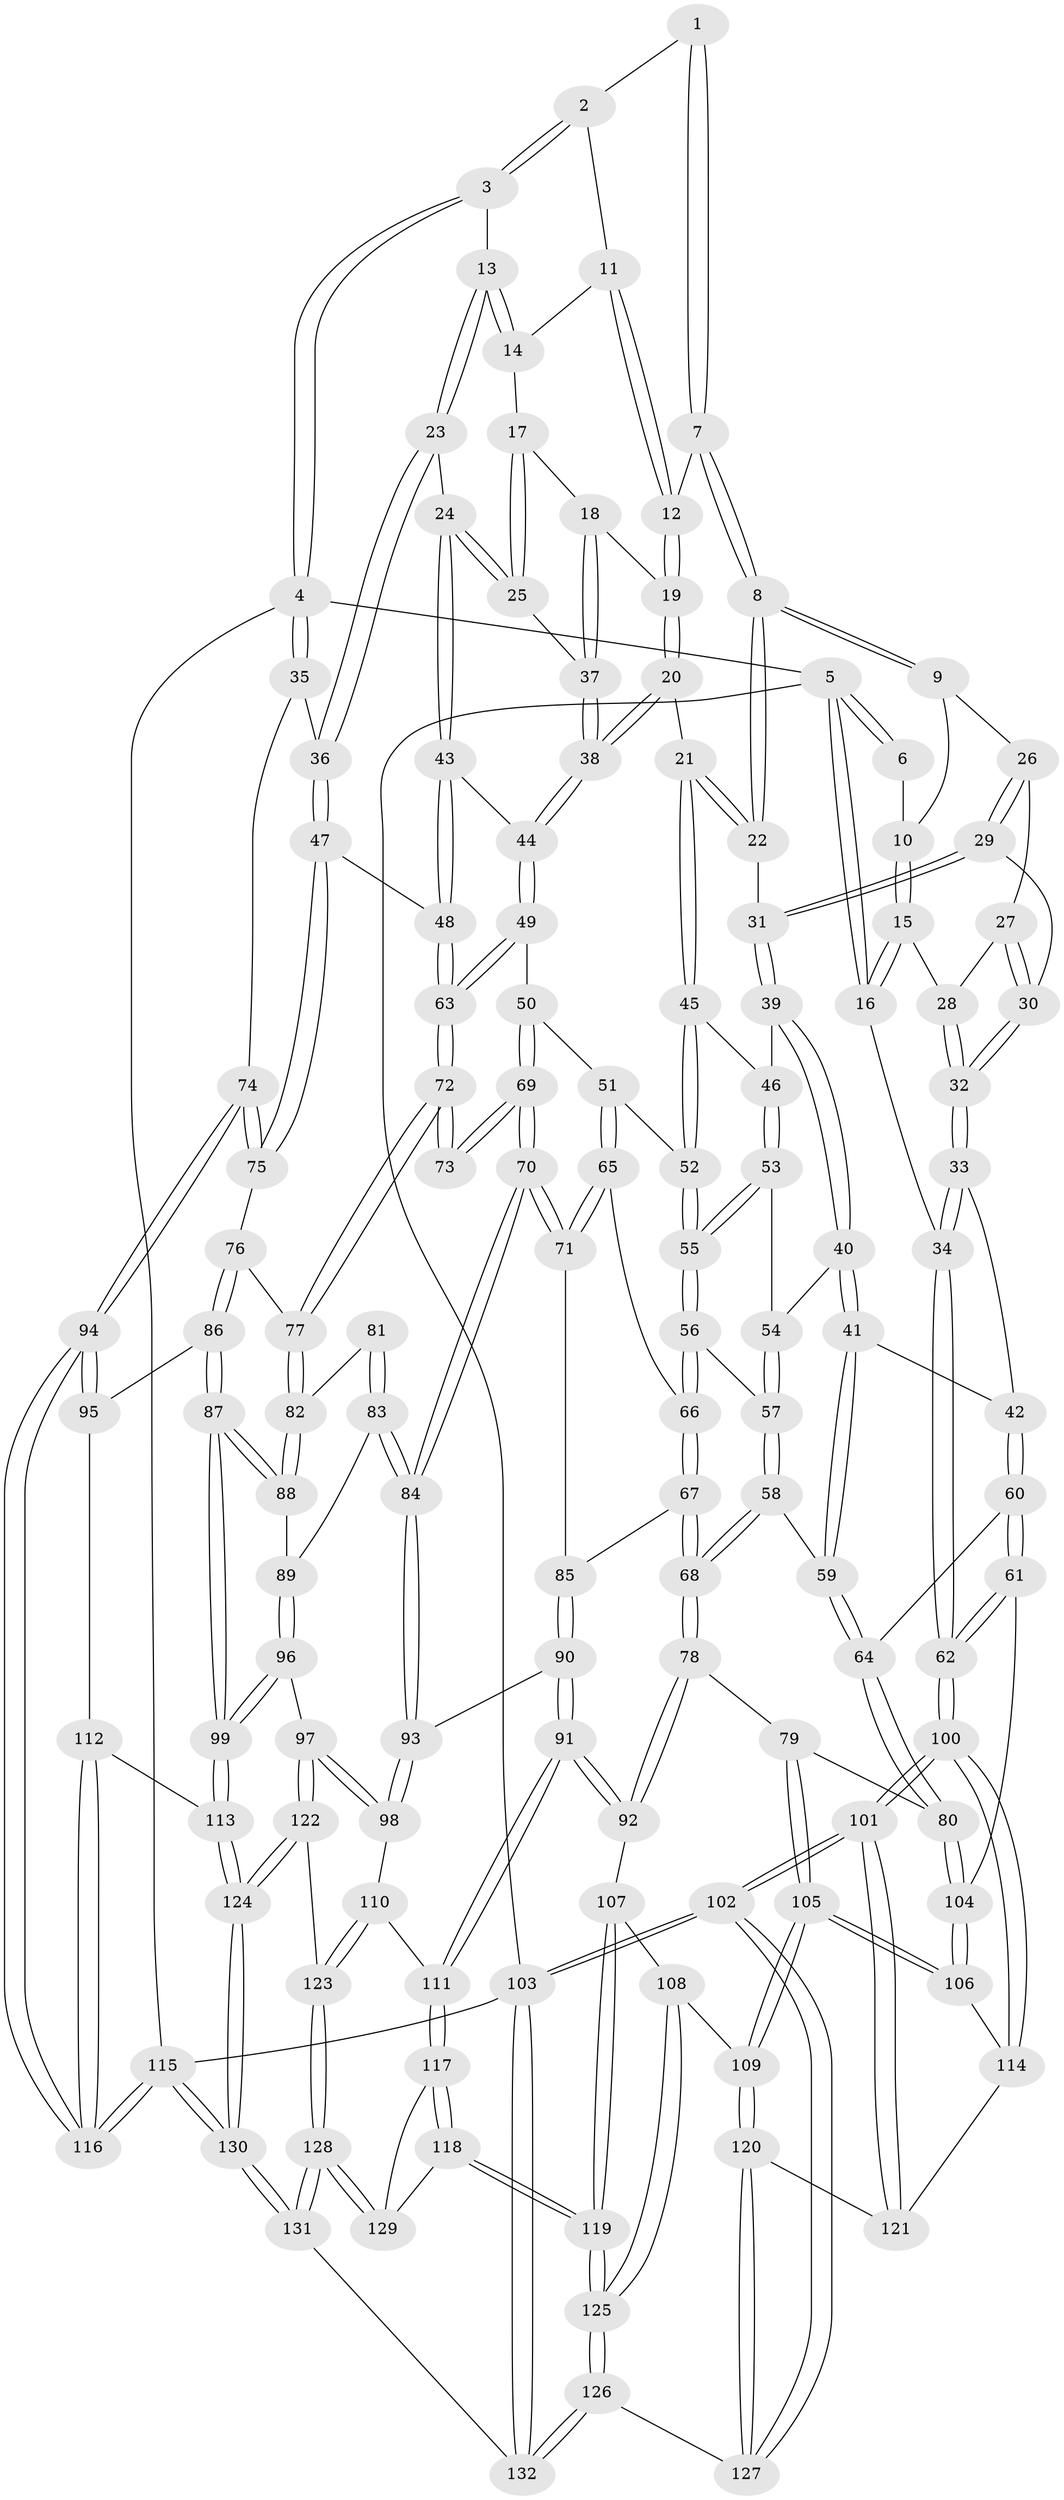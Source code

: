 // Generated by graph-tools (version 1.1) at 2025/51/03/09/25 03:51:00]
// undirected, 132 vertices, 327 edges
graph export_dot {
graph [start="1"]
  node [color=gray90,style=filled];
  1 [pos="+0.4809563520291926+0"];
  2 [pos="+0.8293429218360278+0"];
  3 [pos="+1+0"];
  4 [pos="+1+0"];
  5 [pos="+0+0"];
  6 [pos="+0.2301428321374713+0"];
  7 [pos="+0.49393137019276434+0.020587271042215676"];
  8 [pos="+0.36916364060481816+0.15423752211584013"];
  9 [pos="+0.24303370353839182+0.03819675701606774"];
  10 [pos="+0.2363501353996756+0.0005493728511164321"];
  11 [pos="+0.6660800605448594+0.05709392197501747"];
  12 [pos="+0.554047655209501+0.07760698392741774"];
  13 [pos="+0.8309470626281457+0.12241733540518837"];
  14 [pos="+0.6902163477704328+0.10246386409095573"];
  15 [pos="+0.013502573215562252+0.09639128109112806"];
  16 [pos="+0+0"];
  17 [pos="+0.6844414314948541+0.11571519098691724"];
  18 [pos="+0.5748234249920988+0.16987402700037724"];
  19 [pos="+0.571578174152043+0.16824177238242444"];
  20 [pos="+0.4655739884355394+0.23878126130981722"];
  21 [pos="+0.42499596633597636+0.24309689842078372"];
  22 [pos="+0.3693529733733847+0.15603916456443898"];
  23 [pos="+0.8251075098838823+0.20534080670266702"];
  24 [pos="+0.7910470162519544+0.2346000446955395"];
  25 [pos="+0.689737608855493+0.20225016463286472"];
  26 [pos="+0.23303088814240158+0.051599352592421675"];
  27 [pos="+0.13794616989487818+0.11850083222593077"];
  28 [pos="+0.04793954929445195+0.12660092024665923"];
  29 [pos="+0.1976852543014784+0.2098666701607622"];
  30 [pos="+0.16696177989614286+0.21892889776811142"];
  31 [pos="+0.25303613605117353+0.22921764400310965"];
  32 [pos="+0.09344583658235421+0.27606495880527143"];
  33 [pos="+0.09137403428383752+0.28220895215281017"];
  34 [pos="+0+0.36487009639870455"];
  35 [pos="+1+0.2013435461981023"];
  36 [pos="+0.9467886873870106+0.2667177878321066"];
  37 [pos="+0.6284761211274322+0.2206140189781651"];
  38 [pos="+0.6180859952757155+0.3409913040830983"];
  39 [pos="+0.25973066111276194+0.30891024095829894"];
  40 [pos="+0.21458905178539098+0.356024769829441"];
  41 [pos="+0.1646723686120613+0.36331266973609344"];
  42 [pos="+0.14031796497561835+0.3472353940475454"];
  43 [pos="+0.7605704209855927+0.3278522072630551"];
  44 [pos="+0.6191389309395327+0.34367168026946565"];
  45 [pos="+0.4043767466563068+0.3107014185503182"];
  46 [pos="+0.34992858953280415+0.3135425811287469"];
  47 [pos="+0.885110706881323+0.4273493783422638"];
  48 [pos="+0.8144528965808211+0.42031268903533914"];
  49 [pos="+0.5971842495050607+0.39328529578610166"];
  50 [pos="+0.5673047060465021+0.42348161189964684"];
  51 [pos="+0.42122771542941073+0.3778046873935579"];
  52 [pos="+0.4169685031133188+0.37374232306525923"];
  53 [pos="+0.27991063690548945+0.3904462664416699"];
  54 [pos="+0.23463373863603892+0.37268905913502653"];
  55 [pos="+0.33490534840577363+0.4251706895146337"];
  56 [pos="+0.3149131694210898+0.4699606253128648"];
  57 [pos="+0.2660419602056326+0.4776468354774304"];
  58 [pos="+0.22516507050220297+0.5041320375195533"];
  59 [pos="+0.16525343137668005+0.484078749325223"];
  60 [pos="+0+0.5290209433631183"];
  61 [pos="+0+0.5303748914898506"];
  62 [pos="+0+0.5298994469710553"];
  63 [pos="+0.7572304977286343+0.48649142819352365"];
  64 [pos="+0.07688686637909971+0.5529334009038966"];
  65 [pos="+0.42225267361799285+0.515947396089001"];
  66 [pos="+0.32866818116404867+0.49344069347188246"];
  67 [pos="+0.31873603945955264+0.5727095220054592"];
  68 [pos="+0.2553775772686465+0.5827255671614338"];
  69 [pos="+0.5657971103381947+0.49976485417101046"];
  70 [pos="+0.5129103990100738+0.5896203580157103"];
  71 [pos="+0.4444970978771734+0.5552891234276931"];
  72 [pos="+0.7567979086873862+0.48789629239916604"];
  73 [pos="+0.6508292728575057+0.5236421401336433"];
  74 [pos="+1+0.578524236315222"];
  75 [pos="+0.9867645050337942+0.5092809548404709"];
  76 [pos="+0.8190805628990876+0.5785582902089792"];
  77 [pos="+0.7605741643302133+0.5120345375896902"];
  78 [pos="+0.2137811053299697+0.6517073091152185"];
  79 [pos="+0.2086057693379222+0.6513867751436895"];
  80 [pos="+0.13086484746897545+0.6259508532376926"];
  81 [pos="+0.6534255953305717+0.5314674663555122"];
  82 [pos="+0.718391266362698+0.5950063533901561"];
  83 [pos="+0.6609754058546895+0.6160825995879344"];
  84 [pos="+0.5223149620204368+0.632980618409634"];
  85 [pos="+0.34647004077231136+0.5890509429313218"];
  86 [pos="+0.8140306513998102+0.6920907600180443"];
  87 [pos="+0.7939077641841399+0.704072299028282"];
  88 [pos="+0.7145069747469159+0.608926181611467"];
  89 [pos="+0.6622668283527297+0.6164501957096691"];
  90 [pos="+0.35205588908188556+0.7044326104595668"];
  91 [pos="+0.31122022189541365+0.7518627162312227"];
  92 [pos="+0.3016738570775949+0.7499260037227764"];
  93 [pos="+0.520639836767582+0.6434826488282879"];
  94 [pos="+1+0.6436877367762369"];
  95 [pos="+0.9122767848295712+0.6862453523768809"];
  96 [pos="+0.6841323519727697+0.7622519849884383"];
  97 [pos="+0.5736282219025356+0.7636992568792892"];
  98 [pos="+0.5583110951002438+0.7512687578683399"];
  99 [pos="+0.7491602396170132+0.7746751611034038"];
  100 [pos="+0+0.8358398017035494"];
  101 [pos="+0+1"];
  102 [pos="+0+1"];
  103 [pos="+0+1"];
  104 [pos="+0.07587242938299918+0.7271750779681582"];
  105 [pos="+0.11742213167204071+0.7966429300723488"];
  106 [pos="+0.08171963740525365+0.7800119480196946"];
  107 [pos="+0.23878880585230236+0.7886737055639214"];
  108 [pos="+0.13984917741240283+0.8120730389970015"];
  109 [pos="+0.1321018262069387+0.8092668453019504"];
  110 [pos="+0.4424736623058396+0.8093561763941034"];
  111 [pos="+0.35301801544047157+0.8123785465438214"];
  112 [pos="+0.8769075870162698+0.8409151492028286"];
  113 [pos="+0.7578304910621145+0.7991039020011406"];
  114 [pos="+0.032767254682830114+0.8015882610503055"];
  115 [pos="+1+1"];
  116 [pos="+1+1"];
  117 [pos="+0.3508645638517215+0.8366414714090349"];
  118 [pos="+0.2457509784170276+0.9569050425985967"];
  119 [pos="+0.22403880784251334+0.9731421240156798"];
  120 [pos="+0.0830328248594554+0.9108655153317169"];
  121 [pos="+0.051096057534080704+0.8986427754639015"];
  122 [pos="+0.5727955999471056+0.8124106432196991"];
  123 [pos="+0.4975741299800531+0.9482574774350001"];
  124 [pos="+0.7167850399280451+1"];
  125 [pos="+0.2127957005153165+0.9859812772766872"];
  126 [pos="+0.1977831242646439+1"];
  127 [pos="+0.09503801049918088+0.9348908011300592"];
  128 [pos="+0.4834308009373127+1"];
  129 [pos="+0.41184762531616015+0.9499668400709249"];
  130 [pos="+0.726710498097189+1"];
  131 [pos="+0.5322753190516865+1"];
  132 [pos="+0.19447253894494232+1"];
  1 -- 2;
  1 -- 7;
  1 -- 7;
  2 -- 3;
  2 -- 3;
  2 -- 11;
  3 -- 4;
  3 -- 4;
  3 -- 13;
  4 -- 5;
  4 -- 35;
  4 -- 35;
  4 -- 115;
  5 -- 6;
  5 -- 6;
  5 -- 16;
  5 -- 16;
  5 -- 103;
  6 -- 10;
  7 -- 8;
  7 -- 8;
  7 -- 12;
  8 -- 9;
  8 -- 9;
  8 -- 22;
  8 -- 22;
  9 -- 10;
  9 -- 26;
  10 -- 15;
  10 -- 15;
  11 -- 12;
  11 -- 12;
  11 -- 14;
  12 -- 19;
  12 -- 19;
  13 -- 14;
  13 -- 14;
  13 -- 23;
  13 -- 23;
  14 -- 17;
  15 -- 16;
  15 -- 16;
  15 -- 28;
  16 -- 34;
  17 -- 18;
  17 -- 25;
  17 -- 25;
  18 -- 19;
  18 -- 37;
  18 -- 37;
  19 -- 20;
  19 -- 20;
  20 -- 21;
  20 -- 38;
  20 -- 38;
  21 -- 22;
  21 -- 22;
  21 -- 45;
  21 -- 45;
  22 -- 31;
  23 -- 24;
  23 -- 36;
  23 -- 36;
  24 -- 25;
  24 -- 25;
  24 -- 43;
  24 -- 43;
  25 -- 37;
  26 -- 27;
  26 -- 29;
  26 -- 29;
  27 -- 28;
  27 -- 30;
  27 -- 30;
  28 -- 32;
  28 -- 32;
  29 -- 30;
  29 -- 31;
  29 -- 31;
  30 -- 32;
  30 -- 32;
  31 -- 39;
  31 -- 39;
  32 -- 33;
  32 -- 33;
  33 -- 34;
  33 -- 34;
  33 -- 42;
  34 -- 62;
  34 -- 62;
  35 -- 36;
  35 -- 74;
  36 -- 47;
  36 -- 47;
  37 -- 38;
  37 -- 38;
  38 -- 44;
  38 -- 44;
  39 -- 40;
  39 -- 40;
  39 -- 46;
  40 -- 41;
  40 -- 41;
  40 -- 54;
  41 -- 42;
  41 -- 59;
  41 -- 59;
  42 -- 60;
  42 -- 60;
  43 -- 44;
  43 -- 48;
  43 -- 48;
  44 -- 49;
  44 -- 49;
  45 -- 46;
  45 -- 52;
  45 -- 52;
  46 -- 53;
  46 -- 53;
  47 -- 48;
  47 -- 75;
  47 -- 75;
  48 -- 63;
  48 -- 63;
  49 -- 50;
  49 -- 63;
  49 -- 63;
  50 -- 51;
  50 -- 69;
  50 -- 69;
  51 -- 52;
  51 -- 65;
  51 -- 65;
  52 -- 55;
  52 -- 55;
  53 -- 54;
  53 -- 55;
  53 -- 55;
  54 -- 57;
  54 -- 57;
  55 -- 56;
  55 -- 56;
  56 -- 57;
  56 -- 66;
  56 -- 66;
  57 -- 58;
  57 -- 58;
  58 -- 59;
  58 -- 68;
  58 -- 68;
  59 -- 64;
  59 -- 64;
  60 -- 61;
  60 -- 61;
  60 -- 64;
  61 -- 62;
  61 -- 62;
  61 -- 104;
  62 -- 100;
  62 -- 100;
  63 -- 72;
  63 -- 72;
  64 -- 80;
  64 -- 80;
  65 -- 66;
  65 -- 71;
  65 -- 71;
  66 -- 67;
  66 -- 67;
  67 -- 68;
  67 -- 68;
  67 -- 85;
  68 -- 78;
  68 -- 78;
  69 -- 70;
  69 -- 70;
  69 -- 73;
  69 -- 73;
  70 -- 71;
  70 -- 71;
  70 -- 84;
  70 -- 84;
  71 -- 85;
  72 -- 73;
  72 -- 73;
  72 -- 77;
  72 -- 77;
  74 -- 75;
  74 -- 75;
  74 -- 94;
  74 -- 94;
  75 -- 76;
  76 -- 77;
  76 -- 86;
  76 -- 86;
  77 -- 82;
  77 -- 82;
  78 -- 79;
  78 -- 92;
  78 -- 92;
  79 -- 80;
  79 -- 105;
  79 -- 105;
  80 -- 104;
  80 -- 104;
  81 -- 82;
  81 -- 83;
  81 -- 83;
  82 -- 88;
  82 -- 88;
  83 -- 84;
  83 -- 84;
  83 -- 89;
  84 -- 93;
  84 -- 93;
  85 -- 90;
  85 -- 90;
  86 -- 87;
  86 -- 87;
  86 -- 95;
  87 -- 88;
  87 -- 88;
  87 -- 99;
  87 -- 99;
  88 -- 89;
  89 -- 96;
  89 -- 96;
  90 -- 91;
  90 -- 91;
  90 -- 93;
  91 -- 92;
  91 -- 92;
  91 -- 111;
  91 -- 111;
  92 -- 107;
  93 -- 98;
  93 -- 98;
  94 -- 95;
  94 -- 95;
  94 -- 116;
  94 -- 116;
  95 -- 112;
  96 -- 97;
  96 -- 99;
  96 -- 99;
  97 -- 98;
  97 -- 98;
  97 -- 122;
  97 -- 122;
  98 -- 110;
  99 -- 113;
  99 -- 113;
  100 -- 101;
  100 -- 101;
  100 -- 114;
  100 -- 114;
  101 -- 102;
  101 -- 102;
  101 -- 121;
  101 -- 121;
  102 -- 103;
  102 -- 103;
  102 -- 127;
  102 -- 127;
  103 -- 132;
  103 -- 132;
  103 -- 115;
  104 -- 106;
  104 -- 106;
  105 -- 106;
  105 -- 106;
  105 -- 109;
  105 -- 109;
  106 -- 114;
  107 -- 108;
  107 -- 119;
  107 -- 119;
  108 -- 109;
  108 -- 125;
  108 -- 125;
  109 -- 120;
  109 -- 120;
  110 -- 111;
  110 -- 123;
  110 -- 123;
  111 -- 117;
  111 -- 117;
  112 -- 113;
  112 -- 116;
  112 -- 116;
  113 -- 124;
  113 -- 124;
  114 -- 121;
  115 -- 116;
  115 -- 116;
  115 -- 130;
  115 -- 130;
  117 -- 118;
  117 -- 118;
  117 -- 129;
  118 -- 119;
  118 -- 119;
  118 -- 129;
  119 -- 125;
  119 -- 125;
  120 -- 121;
  120 -- 127;
  120 -- 127;
  122 -- 123;
  122 -- 124;
  122 -- 124;
  123 -- 128;
  123 -- 128;
  124 -- 130;
  124 -- 130;
  125 -- 126;
  125 -- 126;
  126 -- 127;
  126 -- 132;
  126 -- 132;
  128 -- 129;
  128 -- 129;
  128 -- 131;
  128 -- 131;
  130 -- 131;
  130 -- 131;
  131 -- 132;
}

